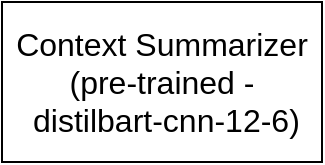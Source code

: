 <mxfile version="21.6.8" type="github">
  <diagram name="Page-1" id="SjNUqgIngpu39d5az77C">
    <mxGraphModel dx="1364" dy="807" grid="1" gridSize="10" guides="1" tooltips="1" connect="1" arrows="1" fold="1" page="1" pageScale="1" pageWidth="850" pageHeight="1100" math="0" shadow="0">
      <root>
        <mxCell id="0" />
        <mxCell id="1" parent="0" />
        <mxCell id="5BoZ83V1UFSGhs1CFrVE-1" value="&lt;font style=&quot;font-size: 16px;&quot;&gt;Context Summarizer&lt;br&gt;(pre-trained -&amp;nbsp;distilbart-cnn-12-6)&lt;br&gt;&lt;/font&gt;" style="rounded=0;whiteSpace=wrap;html=1;" vertex="1" parent="1">
          <mxGeometry x="280" y="480" width="160" height="80" as="geometry" />
        </mxCell>
      </root>
    </mxGraphModel>
  </diagram>
</mxfile>
